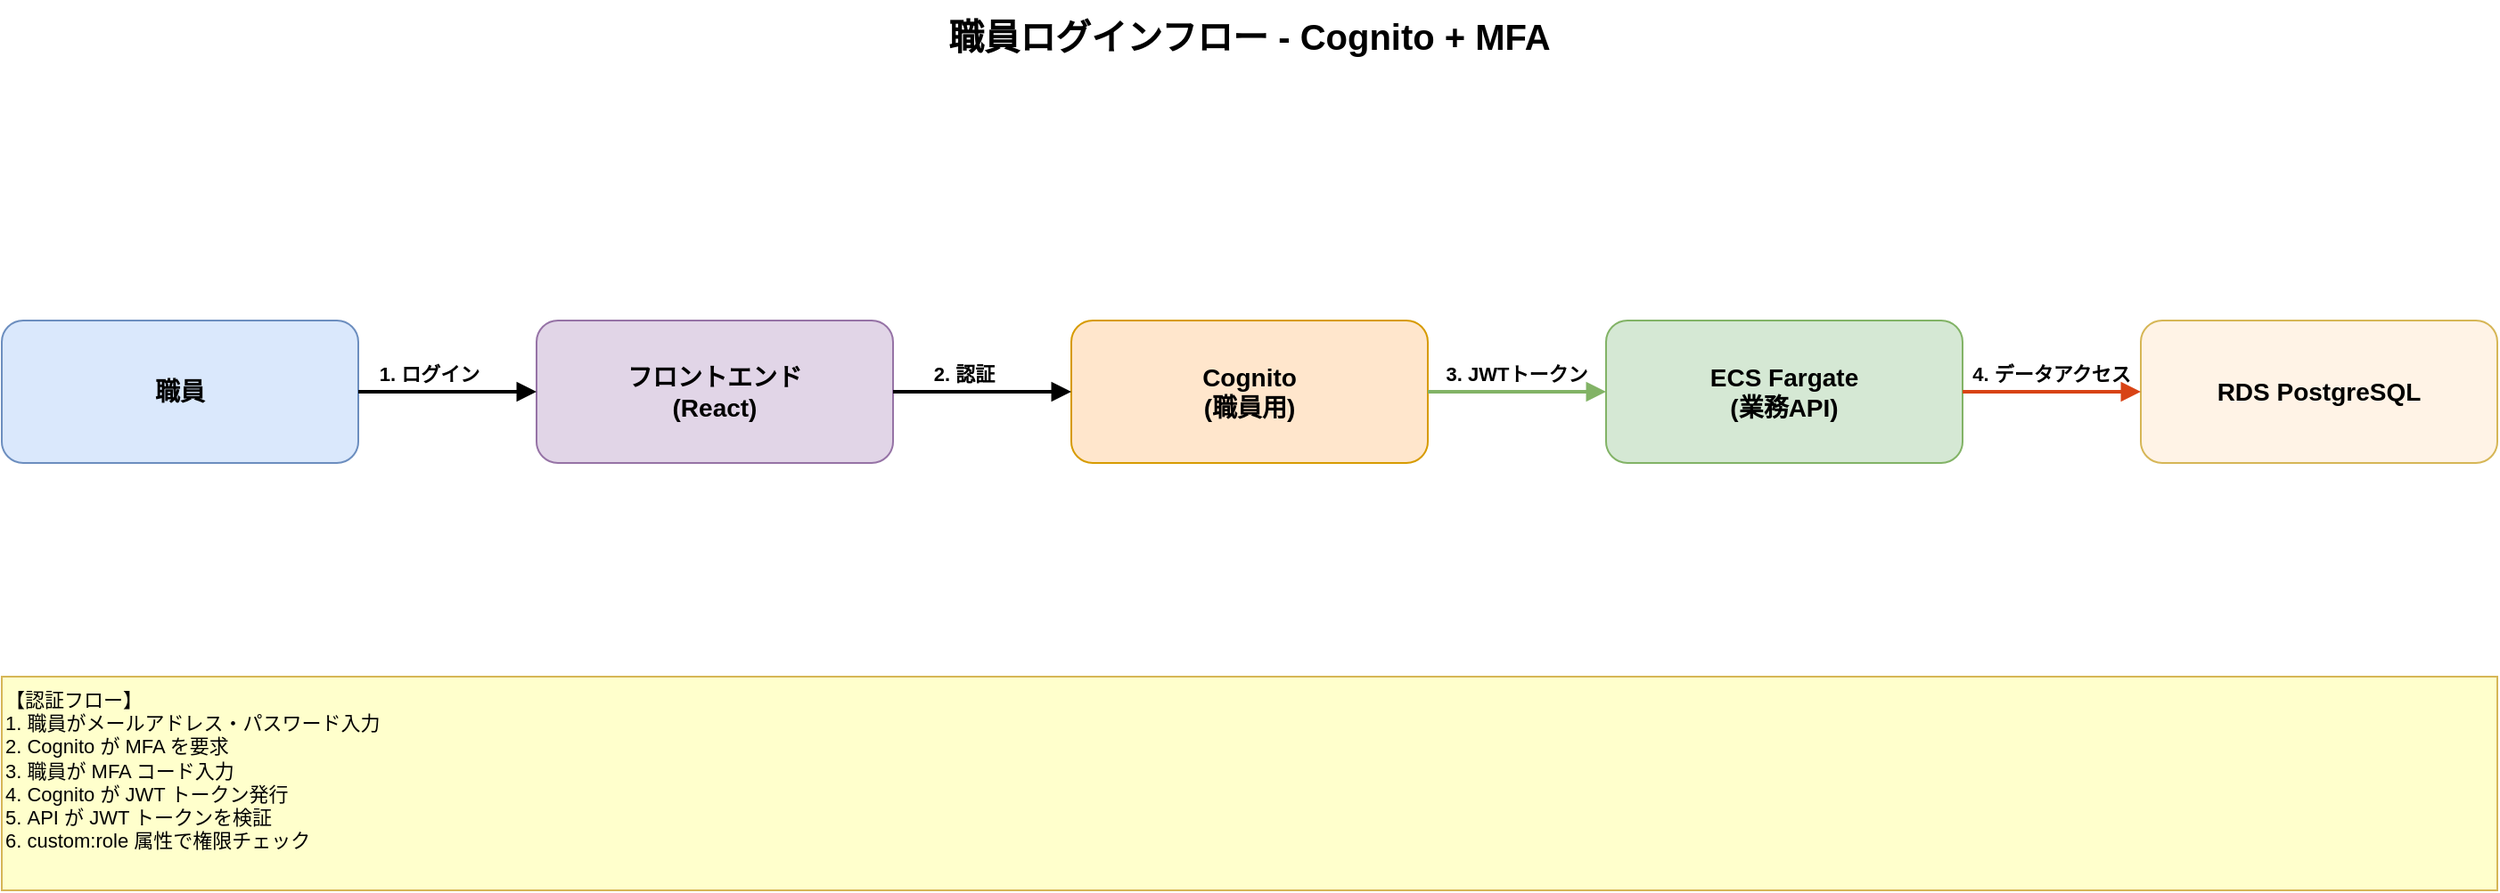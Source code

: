 <mxfile version="24.0.0">
  <diagram name="職員ログインフロー" id="staff-login">
    <mxGraphModel dx="1422" dy="794" grid="1" gridSize="10" guides="1" tooltips="1" connect="1" arrows="1" fold="1" page="1" pageScale="1" pageWidth="1600" pageHeight="900" math="0" shadow="0">
      <root>
        <mxCell id="0" />
        <mxCell id="1" parent="0" />

        <!-- Title -->
        <mxCell id="title" value="職員ログインフロー - Cognito + MFA" style="text;html=1;strokeColor=none;fillColor=none;align=center;verticalAlign=middle;whiteSpace=wrap;rounded=0;fontSize=20;fontStyle=1" vertex="1" parent="1">
          <mxGeometry x="500" y="20" width="600" height="40" as="geometry" />
        </mxCell>

        <!-- Staff -->
        <mxCell id="staff" value="職員" style="rounded=1;whiteSpace=wrap;html=1;fillColor=#dae8fc;strokeColor=#6c8ebf;fontSize=14;fontStyle=1" vertex="1" parent="1">
          <mxGeometry x="100" y="200" width="200" height="80" as="geometry" />
        </mxCell>

        <!-- Frontend -->
        <mxCell id="frontend" value="フロントエンド&#xa;(React)" style="rounded=1;whiteSpace=wrap;html=1;fillColor=#e1d5e7;strokeColor=#9673a6;fontSize=14;fontStyle=1" vertex="1" parent="1">
          <mxGeometry x="400" y="200" width="200" height="80" as="geometry" />
        </mxCell>

        <!-- Cognito -->
        <mxCell id="cognito" value="Cognito&#xa;(職員用)" style="rounded=1;whiteSpace=wrap;html=1;fillColor=#ffe6cc;strokeColor=#d79b00;fontSize=14;fontStyle=1" vertex="1" parent="1">
          <mxGeometry x="700" y="200" width="200" height="80" as="geometry" />
        </mxCell>

        <!-- API -->
        <mxCell id="api" value="ECS Fargate&#xa;(業務API)" style="rounded=1;whiteSpace=wrap;html=1;fillColor=#d5e8d4;strokeColor=#82b366;fontSize=14;fontStyle=1" vertex="1" parent="1">
          <mxGeometry x="1000" y="200" width="200" height="80" as="geometry" />
        </mxCell>

        <!-- RDS -->
        <mxCell id="rds" value="RDS PostgreSQL" style="rounded=1;whiteSpace=wrap;html=1;fillColor=#fff3e6;strokeColor=#d6b656;fontSize=14;fontStyle=1" vertex="1" parent="1">
          <mxGeometry x="1300" y="200" width="200" height="80" as="geometry" />
        </mxCell>

        <!-- Arrows -->
        <mxCell id="arrow1" style="edgeStyle=orthogonalEdgeStyle;rounded=0;orthogonalLoop=1;jettySize=auto;html=1;strokeWidth=2;endArrow=block;endFill=1;" edge="1" parent="1" source="staff" target="frontend">
          <mxGeometry relative="1" as="geometry" />
        </mxCell>

        <mxCell id="arrow2" style="edgeStyle=orthogonalEdgeStyle;rounded=0;orthogonalLoop=1;jettySize=auto;html=1;strokeWidth=2;endArrow=block;endFill=1;" edge="1" parent="1" source="frontend" target="cognito">
          <mxGeometry relative="1" as="geometry" />
        </mxCell>

        <mxCell id="arrow3" style="edgeStyle=orthogonalEdgeStyle;rounded=0;orthogonalLoop=1;jettySize=auto;html=1;strokeWidth=2;endArrow=block;endFill=1;strokeColor=#82b366;" edge="1" parent="1" source="cognito" target="api">
          <mxGeometry relative="1" as="geometry" />
        </mxCell>

        <mxCell id="arrow4" style="edgeStyle=orthogonalEdgeStyle;rounded=0;orthogonalLoop=1;jettySize=auto;html=1;strokeWidth=2;endArrow=block;endFill=1;strokeColor=#d84315;" edge="1" parent="1" source="api" target="rds">
          <mxGeometry relative="1" as="geometry" />
        </mxCell>

        <!-- Labels -->
        <mxCell id="label1" value="1. ログイン" style="text;html=1;strokeColor=none;fillColor=none;align=center;verticalAlign=middle;whiteSpace=wrap;rounded=0;fontSize=11;fontStyle=1" vertex="1" parent="1">
          <mxGeometry x="300" y="220" width="80" height="20" as="geometry" />
        </mxCell>

        <mxCell id="label2" value="2. 認証" style="text;html=1;strokeColor=none;fillColor=none;align=center;verticalAlign=middle;whiteSpace=wrap;rounded=0;fontSize=11;fontStyle=1" vertex="1" parent="1">
          <mxGeometry x="600" y="220" width="80" height="20" as="geometry" />
        </mxCell>

        <mxCell id="label3" value="3. JWTトークン" style="text;html=1;strokeColor=none;fillColor=none;align=center;verticalAlign=middle;whiteSpace=wrap;rounded=0;fontSize=11;fontStyle=1" vertex="1" parent="1">
          <mxGeometry x="900" y="220" width="100" height="20" as="geometry" />
        </mxCell>

        <mxCell id="label4" value="4. データアクセス" style="text;html=1;strokeColor=none;fillColor=none;align=center;verticalAlign=middle;whiteSpace=wrap;rounded=0;fontSize=11;fontStyle=1" vertex="1" parent="1">
          <mxGeometry x="1200" y="220" width="100" height="20" as="geometry" />
        </mxCell>

        <!-- Note -->
        <mxCell id="note" value="【認証フロー】&#xa;1. 職員がメールアドレス・パスワード入力&#xa;2. Cognito が MFA を要求&#xa;3. 職員が MFA コード入力&#xa;4. Cognito が JWT トークン発行&#xa;5. API が JWT トークンを検証&#xa;6. custom:role 属性で権限チェック" style="rounded=0;whiteSpace=wrap;html=1;fillColor=#ffffcc;strokeColor=#d6b656;align=left;verticalAlign=top;fontSize=11;" vertex="1" parent="1">
          <mxGeometry x="100" y="400" width="1400" height="120" as="geometry" />
        </mxCell>

      </root>
    </mxGraphModel>
  </diagram>
</mxfile>
